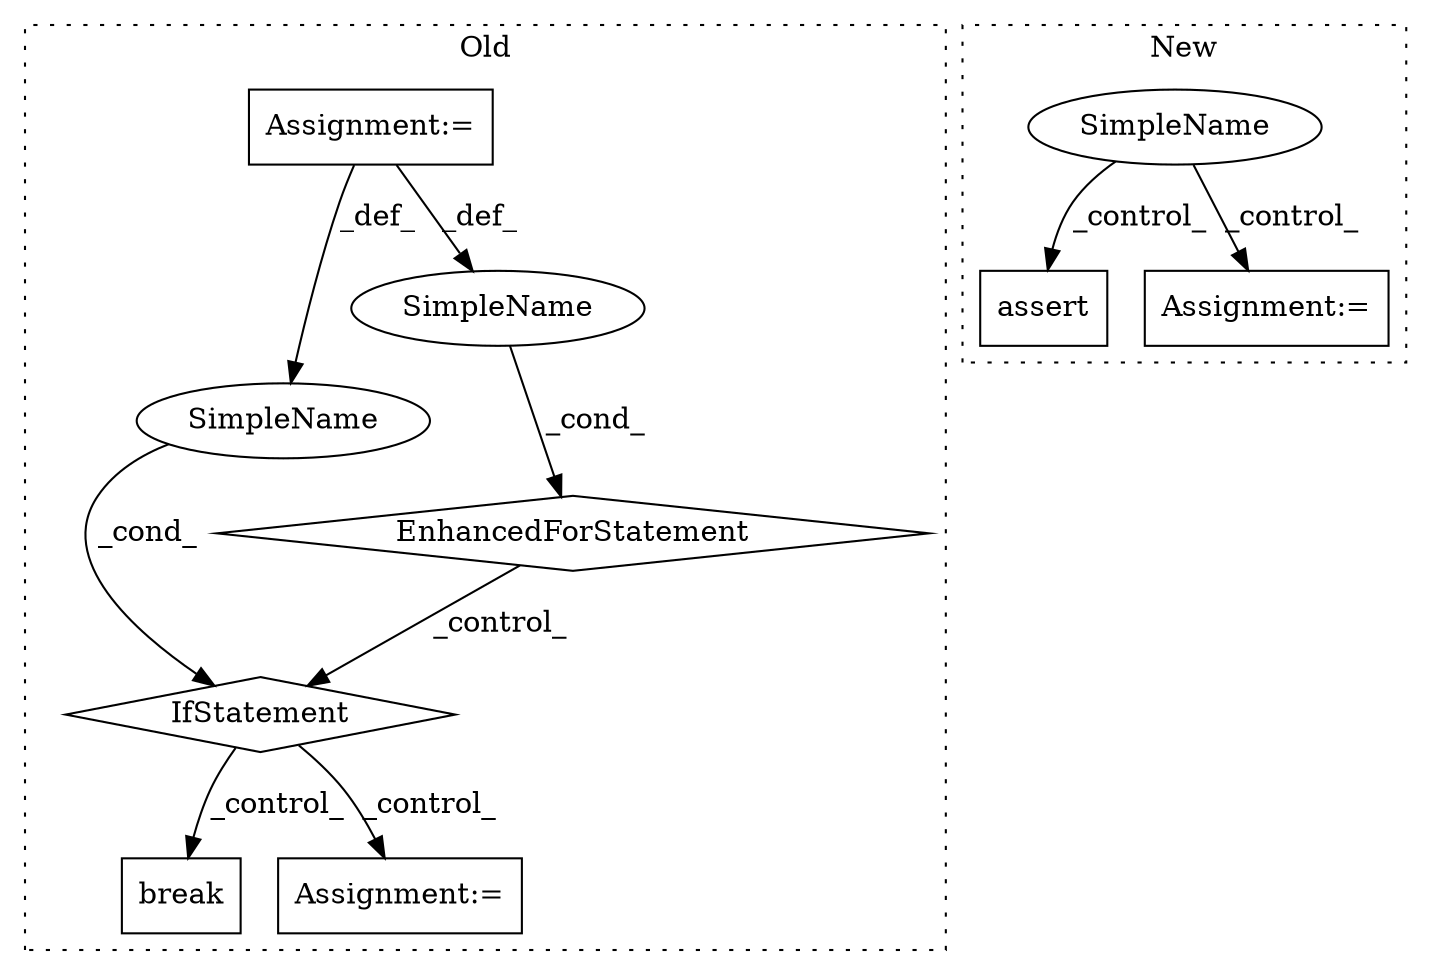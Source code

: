 digraph G {
subgraph cluster0 {
1 [label="break" a="10" s="2466" l="6" shape="box"];
3 [label="IfStatement" a="25" s="2294,2369" l="4,2" shape="diamond"];
4 [label="SimpleName" a="42" s="" l="" shape="ellipse"];
5 [label="Assignment:=" a="7" s="2169,2284" l="73,2" shape="box"];
6 [label="EnhancedForStatement" a="70" s="2169,2284" l="73,2" shape="diamond"];
7 [label="SimpleName" a="42" s="2246" l="3" shape="ellipse"];
8 [label="Assignment:=" a="7" s="2418" l="1" shape="box"];
label = "Old";
style="dotted";
}
subgraph cluster1 {
2 [label="assert" a="6" s="2679" l="7" shape="box"];
9 [label="SimpleName" a="42" s="" l="" shape="ellipse"];
10 [label="Assignment:=" a="7" s="2626" l="1" shape="box"];
label = "New";
style="dotted";
}
3 -> 1 [label="_control_"];
3 -> 8 [label="_control_"];
4 -> 3 [label="_cond_"];
5 -> 4 [label="_def_"];
5 -> 7 [label="_def_"];
6 -> 3 [label="_control_"];
7 -> 6 [label="_cond_"];
9 -> 10 [label="_control_"];
9 -> 2 [label="_control_"];
}
